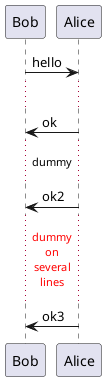 {
  "sha1": "o8qwbmxxw6emf5jqlbgl1x1txaltaaz",
  "insertion": {
    "when": "2024-06-04T17:28:39.526Z",
    "url": "http://wiki.plantuml.net/site/style-evolution",
    "user": "plantuml@gmail.com"
  }
}
@startuml
skinparam usebetastyle true

Bob -> Alice : hello
...
Alice -> Bob : ok
...dummy...
Alice -> Bob : ok2

<style>
delay {
  FontColor red
}
</style>
...dummy\non\nseveral\nlines...
Alice -> Bob : ok3
@enduml
